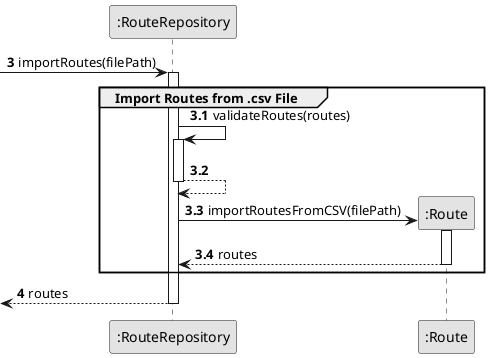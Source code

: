 @startuml
skinparam monochrome true
skinparam packageStyle rectangle
skinparam shadowing false

autonumber

'hide footbox
participant ":RouteRepository" as Repository
participant ":Route" as Importer
autonumber 3


 -> Repository : importRoutes(filePath)
autonumber 3.1

activate Repository

  Group Import Routes from .csv File

  Repository -> Repository: validateRoutes(routes)
      activate Repository

          Repository --> Repository
          deactivate Repository

    Repository -> Importer**: importRoutesFromCSV(filePath)
        activate Importer

        Importer --> Repository: routes
        deactivate Importer

    end
    autonumber 4


     <-- Repository  : routes
deactivate Repository


@enduml
